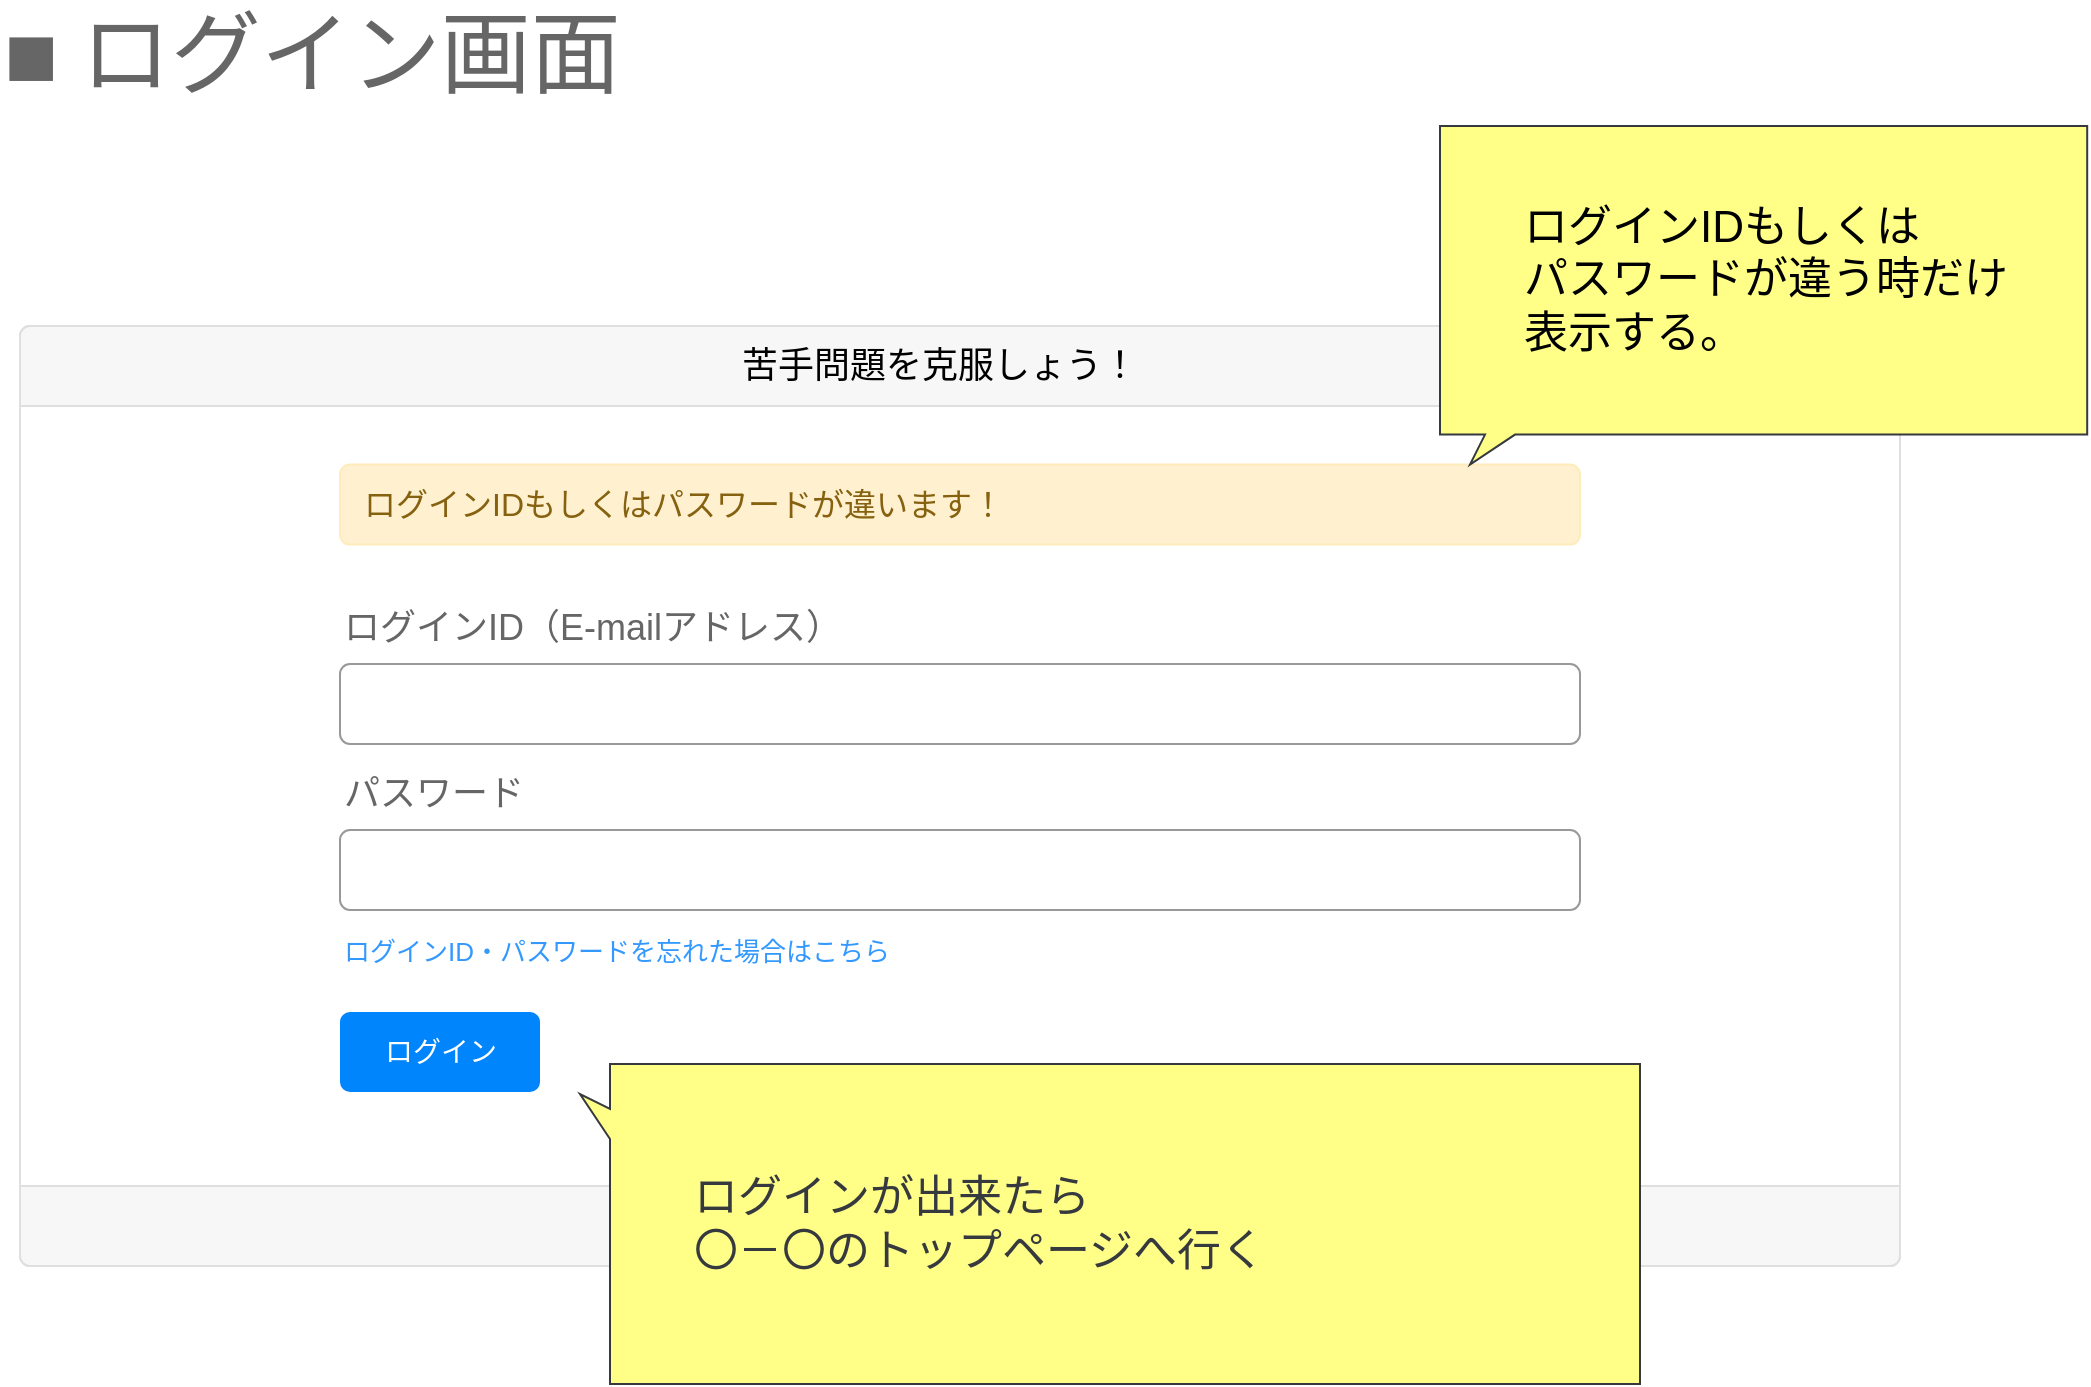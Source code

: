 <mxfile version="14.8.6" type="github" pages="5">
  <diagram id="j8p6b92bLePDRZEin-ZR" name="ページ1">
    <mxGraphModel dx="727" dy="393" grid="1" gridSize="10" guides="1" tooltips="1" connect="1" arrows="1" fold="1" page="1" pageScale="1" pageWidth="1169" pageHeight="827" math="0" shadow="0">
      <root>
        <mxCell id="0" />
        <mxCell id="1" parent="0" />
        <mxCell id="DRXtgYTk0A-DrvqbZUSx-12" value="" style="html=1;shadow=0;dashed=0;shape=mxgraph.bootstrap.rrect;rSize=5;strokeColor=#DFDFDF;html=1;whiteSpace=wrap;fillColor=#FFFFFF;fontColor=#000000;" parent="1" vertex="1">
          <mxGeometry x="90" y="201" width="940" height="470" as="geometry" />
        </mxCell>
        <mxCell id="DRXtgYTk0A-DrvqbZUSx-13" value="&lt;font style=&quot;font-size: 18px&quot;&gt;苦手問題を克服しょう！&lt;/font&gt;" style="html=1;shadow=0;dashed=0;shape=mxgraph.bootstrap.topButton;strokeColor=inherit;fillColor=#F7F7F7;rSize=5;perimeter=none;whiteSpace=wrap;resizeWidth=1;align=center;spacing=20;fontSize=15;" parent="DRXtgYTk0A-DrvqbZUSx-12" vertex="1">
          <mxGeometry width="920.0" height="40" relative="1" as="geometry" />
        </mxCell>
        <mxCell id="DRXtgYTk0A-DrvqbZUSx-16" value="" style="html=1;shadow=0;dashed=0;shape=mxgraph.bootstrap.bottomButton;strokeColor=inherit;fillColor=#F7F7F7;rSize=5;perimeter=none;whiteSpace=wrap;resizeWidth=1;align=center;spacing=20;fontSize=14;fontColor=#818181;" parent="DRXtgYTk0A-DrvqbZUSx-12" vertex="1">
          <mxGeometry y="1" width="940" height="40" relative="1" as="geometry">
            <mxPoint y="-40" as="offset" />
          </mxGeometry>
        </mxCell>
        <mxCell id="DRXtgYTk0A-DrvqbZUSx-27" value="ログインID（E-mailアドレス）" style="fillColor=none;strokeColor=none;align=left;fontSize=18;fontColor=#666666;" parent="DRXtgYTk0A-DrvqbZUSx-12" vertex="1">
          <mxGeometry width="260" height="40" relative="1" as="geometry">
            <mxPoint x="160" y="129" as="offset" />
          </mxGeometry>
        </mxCell>
        <mxCell id="DRXtgYTk0A-DrvqbZUSx-28" value="" style="html=1;shadow=0;dashed=0;shape=mxgraph.bootstrap.rrect;rSize=5;fillColor=none;strokeColor=#999999;align=left;spacing=15;fontSize=14;fontColor=#6C767D;" parent="DRXtgYTk0A-DrvqbZUSx-12" vertex="1">
          <mxGeometry width="620" height="40" relative="1" as="geometry">
            <mxPoint x="160" y="169" as="offset" />
          </mxGeometry>
        </mxCell>
        <mxCell id="DRXtgYTk0A-DrvqbZUSx-29" value="ログインID・パスワードを忘れた場合はこちら" style="fillColor=none;strokeColor=none;align=left;spacing=2;fontSize=13;fontColor=#3399FF;" parent="DRXtgYTk0A-DrvqbZUSx-12" vertex="1">
          <mxGeometry width="280" height="30" relative="1" as="geometry">
            <mxPoint x="160" y="297" as="offset" />
          </mxGeometry>
        </mxCell>
        <mxCell id="DRXtgYTk0A-DrvqbZUSx-30" value="パスワード" style="fillColor=none;strokeColor=none;align=left;fontSize=18;fontColor=#666666;" parent="DRXtgYTk0A-DrvqbZUSx-12" vertex="1">
          <mxGeometry width="260" height="40" relative="1" as="geometry">
            <mxPoint x="160" y="212" as="offset" />
          </mxGeometry>
        </mxCell>
        <mxCell id="DRXtgYTk0A-DrvqbZUSx-31" value="" style="html=1;shadow=0;dashed=0;shape=mxgraph.bootstrap.rrect;rSize=5;fillColor=none;strokeColor=#999999;align=left;spacing=15;fontSize=14;fontColor=#6C767D;" parent="DRXtgYTk0A-DrvqbZUSx-12" vertex="1">
          <mxGeometry width="620" height="40" relative="1" as="geometry">
            <mxPoint x="160" y="252" as="offset" />
          </mxGeometry>
        </mxCell>
        <mxCell id="DRXtgYTk0A-DrvqbZUSx-33" value="ログイン" style="html=1;shadow=0;dashed=0;shape=mxgraph.bootstrap.rrect;rSize=5;fillColor=#0085FC;strokeColor=none;align=center;fontSize=14;fontColor=#FFFFFF;" parent="DRXtgYTk0A-DrvqbZUSx-12" vertex="1">
          <mxGeometry width="100" height="40" relative="1" as="geometry">
            <mxPoint x="160" y="343" as="offset" />
          </mxGeometry>
        </mxCell>
        <mxCell id="DRXtgYTk0A-DrvqbZUSx-38" value="&lt;span style=&quot;font-size: 16px&quot;&gt;ログインIDもしくはパスワードが違います！&lt;/span&gt;" style="html=1;shadow=0;dashed=0;shape=mxgraph.bootstrap.rrect;rSize=5;strokeColor=#FFECBC;strokeWidth=1;fillColor=#FFF1CF;fontColor=#856110;whiteSpace=wrap;align=left;verticalAlign=middle;spacingLeft=10;fontSize=13;" parent="DRXtgYTk0A-DrvqbZUSx-12" vertex="1">
          <mxGeometry x="160" y="69.3" width="620" height="40" as="geometry" />
        </mxCell>
        <mxCell id="DRXtgYTk0A-DrvqbZUSx-18" value="&lt;font face=&quot;Lucida Console&quot; style=&quot;font-size: 45px&quot;&gt;■ ログイン画面&lt;/font&gt;" style="text;html=1;resizable=0;autosize=1;align=left;verticalAlign=middle;points=[];fillColor=none;strokeColor=none;rounded=0;fontColor=#666666;" parent="1" vertex="1">
          <mxGeometry x="80" y="50" width="340" height="30" as="geometry" />
        </mxCell>
        <mxCell id="DRXtgYTk0A-DrvqbZUSx-50" value="&lt;blockquote style=&quot;margin: 0 0 0 40px ; border: none ; padding: 0px&quot;&gt;&lt;font color=&quot;#36393d&quot;&gt;ログインが出来たら&lt;/font&gt;&lt;/blockquote&gt;&lt;blockquote style=&quot;margin: 0 0 0 40px ; border: none ; padding: 0px&quot;&gt;&lt;font color=&quot;#36393d&quot;&gt;〇－〇のトップページへ行く&lt;/font&gt;&lt;/blockquote&gt;" style="whiteSpace=wrap;html=1;shape=mxgraph.basic.rectCallout;dx=30;dy=15;boundedLbl=1;fontSize=22;direction=south;strokeColor=#36393d;align=left;fillColor=#ffff88;" parent="1" vertex="1">
          <mxGeometry x="370" y="570" width="530" height="160" as="geometry" />
        </mxCell>
        <mxCell id="DRXtgYTk0A-DrvqbZUSx-40" value="&lt;blockquote style=&quot;margin: 0 0 0 40px ; border: none ; padding: 0px&quot;&gt;ログインIDもしくは&lt;br&gt;パスワードが違う時だけ&lt;div&gt;&lt;span&gt;表示する。&lt;/span&gt;&lt;/div&gt;&lt;/blockquote&gt;" style="whiteSpace=wrap;html=1;shape=mxgraph.basic.rectCallout;dx=30;dy=15;boundedLbl=1;fontSize=22;strokeColor=#36393d;align=left;fillColor=#ffff88;" parent="1" vertex="1">
          <mxGeometry x="800" y="101" width="323.6" height="169.3" as="geometry" />
        </mxCell>
      </root>
    </mxGraphModel>
  </diagram>
  <diagram id="5g8d9vBgnRIc4ZsRijdH" name="ページ2">
    <mxGraphModel dx="1212" dy="655" grid="1" gridSize="10" guides="1" tooltips="1" connect="1" arrows="1" fold="1" page="1" pageScale="1" pageWidth="1169" pageHeight="827" math="0" shadow="0">
      <root>
        <mxCell id="LzhJ9Gyvr20koei1Hah8-0" />
        <mxCell id="LzhJ9Gyvr20koei1Hah8-1" parent="LzhJ9Gyvr20koei1Hah8-0" />
        <mxCell id="wFB6lsDcp62l5bIBL-6_-8" value="" style="html=1;verticalLabelPosition=bottom;labelBackgroundColor=#ffffff;verticalAlign=top;shadow=0;dashed=0;strokeWidth=1;shape=mxgraph.ios7.misc.ipad10inch;fontSize=30;" parent="LzhJ9Gyvr20koei1Hah8-1" vertex="1">
          <mxGeometry x="578" y="37" width="560" height="760" as="geometry" />
        </mxCell>
        <mxCell id="wFB6lsDcp62l5bIBL-6_-10" value="" style="group" parent="LzhJ9Gyvr20koei1Hah8-1" vertex="1" connectable="0">
          <mxGeometry x="620" y="110" width="470" height="640" as="geometry" />
        </mxCell>
        <mxCell id="DAOYBA_M9g7fLnit4X4x-3" value="" style="html=1;shadow=0;dashed=0;shape=mxgraph.bootstrap.rrect;rSize=5;strokeColor=#6c8ebf;html=1;whiteSpace=wrap;fillColor=#dae8fc;verticalAlign=bottom;align=left;spacing=20;spacingBottom=0;fontSize=14;" parent="wFB6lsDcp62l5bIBL-6_-10" vertex="1">
          <mxGeometry y="29.7" width="470" height="340.3" as="geometry" />
        </mxCell>
        <mxCell id="DAOYBA_M9g7fLnit4X4x-4" value="学習ルームへようこそ！目標にまた一歩近づいたね！" style="html=1;shadow=0;dashed=0;shape=mxgraph.bootstrap.topButton;rSize=5;perimeter=none;whiteSpace=wrap;fillColor=#0081F4;strokeColor=#0071D5;fontColor=#ffffff;resizeWidth=1;fontSize=18;align=left;spacing=20;" parent="DAOYBA_M9g7fLnit4X4x-3" vertex="1">
          <mxGeometry width="470" height="50" relative="1" as="geometry" />
        </mxCell>
        <mxCell id="DAOYBA_M9g7fLnit4X4x-6" value="&lt;p style=&quot;line-height: 120%&quot;&gt;&lt;/p&gt;&lt;h1&gt;〇〇高校絶対合格！&lt;/h1&gt;&lt;p&gt;2022年3月9日まで　あと　　　　　日！&lt;/p&gt;&lt;p&gt;&lt;font style=&quot;font-size: 22px&quot;&gt;将来学校の先生におれはなる！&lt;/font&gt;&lt;/p&gt;&lt;p&gt;&lt;font style=&quot;font-size: 22px&quot;&gt;その為に教育大学に行きたい。&lt;/font&gt;&lt;/p&gt;&lt;p&gt;&lt;font style=&quot;font-size: 22px&quot;&gt;絶対合格！！！！&lt;/font&gt;&lt;/p&gt;&lt;p&gt;&lt;/p&gt;" style="text;html=1;strokeColor=none;fillColor=none;spacing=5;spacingTop=-20;whiteSpace=wrap;overflow=hidden;rounded=0;fontSize=22;fontColor=#36393D;" parent="DAOYBA_M9g7fLnit4X4x-3" vertex="1">
          <mxGeometry x="12.21" y="50" width="439.71" height="280" as="geometry" />
        </mxCell>
        <mxCell id="DAOYBA_M9g7fLnit4X4x-7" value="239" style="text;html=1;strokeColor=none;fillColor=none;align=center;verticalAlign=middle;whiteSpace=wrap;rounded=0;fontSize=50;fontColor=#36393D;" parent="DAOYBA_M9g7fLnit4X4x-3" vertex="1">
          <mxGeometry x="308.002" y="150.302" width="36.154" height="11.734" as="geometry" />
        </mxCell>
        <mxCell id="DAOYBA_M9g7fLnit4X4x-26" value="早速問題にチャレンジ！" style="html=1;shadow=0;dashed=0;shape=mxgraph.bootstrap.rrect;rSize=5;strokeColor=none;strokeWidth=1;fillColor=#0085FC;fontColor=#FFFFFF;whiteSpace=wrap;align=center;verticalAlign=middle;spacingLeft=0;fontStyle=0;fontSize=30;spacing=5;" parent="wFB6lsDcp62l5bIBL-6_-10" vertex="1">
          <mxGeometry y="382.28" width="470" height="55" as="geometry" />
        </mxCell>
        <mxCell id="DAOYBA_M9g7fLnit4X4x-28" value="新しい問題を登録する" style="html=1;shadow=0;dashed=0;shape=mxgraph.bootstrap.rrect;rSize=5;strokeColor=none;strokeWidth=1;fillColor=#0085FC;fontColor=#FFFFFF;whiteSpace=wrap;align=center;verticalAlign=middle;spacingLeft=0;fontStyle=0;fontSize=30;spacing=5;" parent="wFB6lsDcp62l5bIBL-6_-10" vertex="1">
          <mxGeometry y="451" width="470" height="55" as="geometry" />
        </mxCell>
        <mxCell id="DAOYBA_M9g7fLnit4X4x-29" value="目標を登録する" style="html=1;shadow=0;dashed=0;shape=mxgraph.bootstrap.rrect;rSize=5;strokeColor=none;strokeWidth=1;fillColor=#0085FC;fontColor=#FFFFFF;whiteSpace=wrap;align=center;verticalAlign=middle;spacingLeft=0;fontStyle=0;fontSize=30;spacing=5;" parent="wFB6lsDcp62l5bIBL-6_-10" vertex="1">
          <mxGeometry y="520" width="470" height="55" as="geometry" />
        </mxCell>
        <mxCell id="wFB6lsDcp62l5bIBL-6_-0" value="こんばんは！〇〇さん" style="text;html=1;strokeColor=none;fillColor=none;align=left;verticalAlign=middle;whiteSpace=wrap;rounded=0;fontSize=25;fontColor=#0085FC;fontStyle=1" parent="wFB6lsDcp62l5bIBL-6_-10" vertex="1">
          <mxGeometry width="297.347" height="19.162" as="geometry" />
        </mxCell>
        <mxCell id="wFB6lsDcp62l5bIBL-6_-1" value="ユーザー情報を修正" style="text;html=1;strokeColor=none;fillColor=none;align=left;verticalAlign=middle;whiteSpace=wrap;rounded=0;fontSize=25;fontColor=#0085FC;fontStyle=4" parent="wFB6lsDcp62l5bIBL-6_-10" vertex="1">
          <mxGeometry y="588.838" width="297.347" height="19.162" as="geometry" />
        </mxCell>
        <mxCell id="wFB6lsDcp62l5bIBL-6_-3" value="ログアウト" style="text;html=1;strokeColor=none;fillColor=none;align=right;verticalAlign=middle;whiteSpace=wrap;rounded=0;fontSize=25;fontColor=#0085FC;fontStyle=4" parent="wFB6lsDcp62l5bIBL-6_-10" vertex="1">
          <mxGeometry x="172.653" y="588.838" width="297.347" height="19.162" as="geometry" />
        </mxCell>
        <mxCell id="DAOYBA_M9g7fLnit4X4x-21" value="試験日までの期間を具体的に" style="text;html=1;strokeColor=none;fillColor=none;align=left;verticalAlign=middle;whiteSpace=wrap;rounded=0;fontSize=25;fontColor=#36393D;" parent="LzhJ9Gyvr20koei1Hah8-1" vertex="1">
          <mxGeometry x="120" y="290" width="360" height="20" as="geometry" />
        </mxCell>
        <mxCell id="NFRZWmRRR19jdyB0aX4f-0" value="&lt;font face=&quot;Lucida Console&quot; style=&quot;font-size: 45px&quot;&gt;■ トップページ&lt;/font&gt;" style="text;html=1;resizable=0;autosize=1;align=left;verticalAlign=middle;points=[];fillColor=none;strokeColor=none;rounded=0;fontColor=#666666;" parent="LzhJ9Gyvr20koei1Hah8-1" vertex="1">
          <mxGeometry x="80" y="50" width="340" height="30" as="geometry" />
        </mxCell>
        <mxCell id="DAOYBA_M9g7fLnit4X4x-14" value="ウエルカムメッセージ" style="text;html=1;strokeColor=none;fillColor=none;align=left;verticalAlign=middle;whiteSpace=wrap;rounded=0;fontSize=25;fontColor=#36393D;" parent="LzhJ9Gyvr20koei1Hah8-1" vertex="1">
          <mxGeometry x="121" y="152" width="310" height="20" as="geometry" />
        </mxCell>
        <mxCell id="DAOYBA_M9g7fLnit4X4x-18" value="現在の頑張り目標を表示" style="text;html=1;strokeColor=none;fillColor=none;align=left;verticalAlign=middle;whiteSpace=wrap;rounded=0;fontSize=25;fontColor=#36393D;" parent="LzhJ9Gyvr20koei1Hah8-1" vertex="1">
          <mxGeometry x="122" y="220" width="310" height="20" as="geometry" />
        </mxCell>
        <mxCell id="DAOYBA_M9g7fLnit4X4x-23" value="何故頑張るのか明確にして&lt;br&gt;目的を認識するメッセージを表示" style="text;html=1;strokeColor=none;fillColor=none;align=left;verticalAlign=top;whiteSpace=wrap;rounded=0;fontSize=25;fontColor=#36393D;" parent="LzhJ9Gyvr20koei1Hah8-1" vertex="1">
          <mxGeometry x="120" y="381" width="400" height="20" as="geometry" />
        </mxCell>
        <mxCell id="DAOYBA_M9g7fLnit4X4x-10" value="" style="endArrow=classic;html=1;fontSize=50;fontColor=#36393D;" parent="LzhJ9Gyvr20koei1Hah8-1" edge="1">
          <mxGeometry x="450" y="163" width="50" height="50" as="geometry">
            <mxPoint x="450" y="163" as="sourcePoint" />
            <mxPoint x="628.0" y="163" as="targetPoint" />
          </mxGeometry>
        </mxCell>
        <mxCell id="DAOYBA_M9g7fLnit4X4x-19" value="" style="endArrow=classic;html=1;fontSize=50;fontColor=#36393D;" parent="LzhJ9Gyvr20koei1Hah8-1" edge="1">
          <mxGeometry x="450" y="161" width="50" height="50" as="geometry">
            <mxPoint x="450.0" y="231" as="sourcePoint" />
            <mxPoint x="628" y="231" as="targetPoint" />
          </mxGeometry>
        </mxCell>
        <mxCell id="DAOYBA_M9g7fLnit4X4x-20" value="" style="endArrow=classic;html=1;fontSize=50;fontColor=#36393D;" parent="LzhJ9Gyvr20koei1Hah8-1" edge="1">
          <mxGeometry x="450" y="157" width="50" height="50" as="geometry">
            <mxPoint x="450.0" y="299.17" as="sourcePoint" />
            <mxPoint x="628" y="299.17" as="targetPoint" />
          </mxGeometry>
        </mxCell>
        <mxCell id="DAOYBA_M9g7fLnit4X4x-22" value="" style="endArrow=classic;html=1;fontSize=50;fontColor=#36393D;" parent="LzhJ9Gyvr20koei1Hah8-1" edge="1">
          <mxGeometry x="450" y="157" width="50" height="50" as="geometry">
            <mxPoint x="450.0" y="401.0" as="sourcePoint" />
            <mxPoint x="628" y="401.0" as="targetPoint" />
            <Array as="points">
              <mxPoint x="621.154" y="401" />
            </Array>
          </mxGeometry>
        </mxCell>
        <mxCell id="wFB6lsDcp62l5bIBL-6_-17" value="" style="endArrow=classic;html=1;fontSize=50;fontColor=#36393D;" parent="LzhJ9Gyvr20koei1Hah8-1" edge="1">
          <mxGeometry x="450" y="276" width="50" height="50" as="geometry">
            <mxPoint x="450.0" y="520" as="sourcePoint" />
            <mxPoint x="628" y="520" as="targetPoint" />
            <Array as="points">
              <mxPoint x="621.154" y="520" />
            </Array>
          </mxGeometry>
        </mxCell>
        <mxCell id="wFB6lsDcp62l5bIBL-6_-18" value="" style="endArrow=classic;html=1;fontSize=50;fontColor=#36393D;" parent="LzhJ9Gyvr20koei1Hah8-1" edge="1">
          <mxGeometry x="450" y="344" width="50" height="50" as="geometry">
            <mxPoint x="450.0" y="588" as="sourcePoint" />
            <mxPoint x="628" y="588" as="targetPoint" />
            <Array as="points">
              <mxPoint x="621.154" y="588" />
            </Array>
          </mxGeometry>
        </mxCell>
        <mxCell id="wFB6lsDcp62l5bIBL-6_-19" value="" style="endArrow=classic;html=1;fontSize=50;fontColor=#36393D;" parent="LzhJ9Gyvr20koei1Hah8-1" edge="1">
          <mxGeometry x="450" y="416" width="50" height="50" as="geometry">
            <mxPoint x="450.0" y="660" as="sourcePoint" />
            <mxPoint x="628" y="660" as="targetPoint" />
            <Array as="points">
              <mxPoint x="621.154" y="660" />
            </Array>
          </mxGeometry>
        </mxCell>
        <mxCell id="wFB6lsDcp62l5bIBL-6_-20" value="" style="endArrow=classic;html=1;fontSize=50;fontColor=#36393D;" parent="LzhJ9Gyvr20koei1Hah8-1" edge="1">
          <mxGeometry x="444" y="466" width="50" height="50" as="geometry">
            <mxPoint x="463" y="710" as="sourcePoint" />
            <mxPoint x="622" y="710" as="targetPoint" />
            <Array as="points">
              <mxPoint x="615.154" y="710" />
            </Array>
          </mxGeometry>
        </mxCell>
        <mxCell id="wFB6lsDcp62l5bIBL-6_-22" value="〇〇問題チャレンジへ移動" style="text;html=1;strokeColor=none;fillColor=none;align=left;verticalAlign=middle;whiteSpace=wrap;rounded=0;fontSize=25;fontColor=#36393D;" parent="LzhJ9Gyvr20koei1Hah8-1" vertex="1">
          <mxGeometry x="120" y="510" width="360" height="20" as="geometry" />
        </mxCell>
        <mxCell id="wFB6lsDcp62l5bIBL-6_-23" value="〇〇問題登録画面へ移動" style="text;html=1;strokeColor=none;fillColor=none;align=left;verticalAlign=middle;whiteSpace=wrap;rounded=0;fontSize=25;fontColor=#36393D;" parent="LzhJ9Gyvr20koei1Hah8-1" vertex="1">
          <mxGeometry x="122" y="577" width="360" height="20" as="geometry" />
        </mxCell>
        <mxCell id="wFB6lsDcp62l5bIBL-6_-24" value="〇〇目標登録画面へ移動" style="text;html=1;strokeColor=none;fillColor=none;align=left;verticalAlign=middle;whiteSpace=wrap;rounded=0;fontSize=25;fontColor=#36393D;" parent="LzhJ9Gyvr20koei1Hah8-1" vertex="1">
          <mxGeometry x="122" y="650" width="360" height="20" as="geometry" />
        </mxCell>
        <mxCell id="wFB6lsDcp62l5bIBL-6_-25" value="〇〇ユーザー情報画面へ移動&lt;br&gt;ログアウト画面へ移動&lt;br&gt;" style="text;html=1;strokeColor=none;fillColor=none;align=left;verticalAlign=middle;whiteSpace=wrap;rounded=0;fontSize=25;fontColor=#36393D;" parent="LzhJ9Gyvr20koei1Hah8-1" vertex="1">
          <mxGeometry x="122" y="713" width="360" height="20" as="geometry" />
        </mxCell>
      </root>
    </mxGraphModel>
  </diagram>
  <diagram id="P7TWydCkzLacuSH6RRbZ" name="ページ3">
    <mxGraphModel dx="1212" dy="655" grid="1" gridSize="10" guides="1" tooltips="1" connect="1" arrows="1" fold="1" page="1" pageScale="1" pageWidth="1169" pageHeight="827" math="0" shadow="0">
      <root>
        <mxCell id="tNhTWccTUNIHi33zQ-mo-0" />
        <mxCell id="tNhTWccTUNIHi33zQ-mo-1" parent="tNhTWccTUNIHi33zQ-mo-0" />
        <mxCell id="jvPfALLGkyWz-i3PIhkK-0" value="" style="html=1;verticalLabelPosition=bottom;labelBackgroundColor=#ffffff;verticalAlign=top;shadow=0;dashed=0;strokeWidth=1;shape=mxgraph.ios7.misc.ipad10inch;fontSize=30;" parent="tNhTWccTUNIHi33zQ-mo-1" vertex="1">
          <mxGeometry x="578" y="37" width="560" height="760" as="geometry" />
        </mxCell>
        <mxCell id="A5sw9eE_C8xFmxAHetbl-12" value="" style="html=1;shadow=0;dashed=0;fillColor=#F8F9FA;strokeColor=none;fontSize=16;fontColor=#181819;align=left;spacing=15;labelBackgroundColor=#ffffff;" parent="tNhTWccTUNIHi33zQ-mo-1" vertex="1">
          <mxGeometry x="606" y="96" width="504" height="60" as="geometry" />
        </mxCell>
        <mxCell id="A5sw9eE_C8xFmxAHetbl-13" value="検索" style="html=1;shadow=0;dashed=0;shape=mxgraph.bootstrap.rrect;rSize=5;fontSize=14;fillColor=none;strokeColor=#0085FC;fontColor=#0085FC;" parent="A5sw9eE_C8xFmxAHetbl-12" vertex="1">
          <mxGeometry x="1" width="70" height="40" relative="1" as="geometry">
            <mxPoint x="-80" y="10" as="offset" />
          </mxGeometry>
        </mxCell>
        <mxCell id="A5sw9eE_C8xFmxAHetbl-14" value="Search" style="html=1;shadow=0;dashed=0;shape=mxgraph.bootstrap.rrect;rSize=5;fontSize=14;fontColor=#6C767D;strokeColor=#CED4DA;fillColor=#ffffff;align=left;spacing=10;" parent="A5sw9eE_C8xFmxAHetbl-12" vertex="1">
          <mxGeometry x="1" width="180" height="40" relative="1" as="geometry">
            <mxPoint x="-270" y="10" as="offset" />
          </mxGeometry>
        </mxCell>
        <mxCell id="tNhTWccTUNIHi33zQ-mo-4" value="トップページへ" style="text;html=1;strokeColor=none;fillColor=none;align=left;verticalAlign=middle;whiteSpace=wrap;rounded=0;fontSize=25;fontColor=#0085FC;fontStyle=4" parent="tNhTWccTUNIHi33zQ-mo-1" vertex="1">
          <mxGeometry x="620" y="698.838" width="297.347" height="19.162" as="geometry" />
        </mxCell>
        <mxCell id="tNhTWccTUNIHi33zQ-mo-6" value="&lt;font face=&quot;Lucida Console&quot; style=&quot;font-size: 45px&quot;&gt;■ 問題チャレンジ画面&lt;/font&gt;" style="text;html=1;resizable=0;autosize=1;align=left;verticalAlign=middle;points=[];fillColor=none;strokeColor=none;rounded=0;fontColor=#666666;" parent="tNhTWccTUNIHi33zQ-mo-1" vertex="1">
          <mxGeometry x="80" y="50" width="470" height="30" as="geometry" />
        </mxCell>
        <mxCell id="tNhTWccTUNIHi33zQ-mo-7" value="検索フォームを設置" style="text;html=1;strokeColor=none;fillColor=none;align=left;verticalAlign=middle;whiteSpace=wrap;rounded=0;fontSize=25;fontColor=#36393D;" parent="tNhTWccTUNIHi33zQ-mo-1" vertex="1">
          <mxGeometry x="121" y="121" width="310" height="20" as="geometry" />
        </mxCell>
        <mxCell id="tNhTWccTUNIHi33zQ-mo-8" value="よく使う教科ボタンを設置" style="text;html=1;strokeColor=none;fillColor=none;align=left;verticalAlign=middle;whiteSpace=wrap;rounded=0;fontSize=25;fontColor=#36393D;" parent="tNhTWccTUNIHi33zQ-mo-1" vertex="1">
          <mxGeometry x="118" y="218" width="310" height="20" as="geometry" />
        </mxCell>
        <mxCell id="tNhTWccTUNIHi33zQ-mo-9" value="設定したタグでより問題を&lt;br&gt;探しやすくする" style="text;html=1;strokeColor=none;fillColor=none;align=left;verticalAlign=top;whiteSpace=wrap;rounded=0;fontSize=25;fontColor=#36393D;" parent="tNhTWccTUNIHi33zQ-mo-1" vertex="1">
          <mxGeometry x="120" y="381" width="400" height="20" as="geometry" />
        </mxCell>
        <mxCell id="tNhTWccTUNIHi33zQ-mo-10" value="" style="endArrow=classic;html=1;fontSize=50;fontColor=#36393D;" parent="tNhTWccTUNIHi33zQ-mo-1" edge="1">
          <mxGeometry x="450" y="132" width="50" height="50" as="geometry">
            <mxPoint x="450" y="132" as="sourcePoint" />
            <mxPoint x="628.0" y="132" as="targetPoint" />
          </mxGeometry>
        </mxCell>
        <mxCell id="tNhTWccTUNIHi33zQ-mo-11" value="" style="endArrow=classic;html=1;fontSize=50;fontColor=#36393D;" parent="tNhTWccTUNIHi33zQ-mo-1" edge="1">
          <mxGeometry x="450" y="158" width="50" height="50" as="geometry">
            <mxPoint x="450.0" y="228" as="sourcePoint" />
            <mxPoint x="628" y="228" as="targetPoint" />
          </mxGeometry>
        </mxCell>
        <mxCell id="tNhTWccTUNIHi33zQ-mo-13" value="" style="endArrow=classic;html=1;fontSize=50;fontColor=#36393D;" parent="tNhTWccTUNIHi33zQ-mo-1" edge="1">
          <mxGeometry x="450" y="157" width="50" height="50" as="geometry">
            <mxPoint x="450.0" y="401" as="sourcePoint" />
            <mxPoint x="628" y="401" as="targetPoint" />
            <Array as="points">
              <mxPoint x="621.154" y="401" />
            </Array>
          </mxGeometry>
        </mxCell>
        <mxCell id="tNhTWccTUNIHi33zQ-mo-17" value="" style="endArrow=classic;html=1;fontSize=50;fontColor=#36393D;" parent="tNhTWccTUNIHi33zQ-mo-1" edge="1">
          <mxGeometry x="444" y="466" width="50" height="50" as="geometry">
            <mxPoint x="463" y="710" as="sourcePoint" />
            <mxPoint x="622" y="710" as="targetPoint" />
            <Array as="points">
              <mxPoint x="615.154" y="710" />
            </Array>
          </mxGeometry>
        </mxCell>
        <mxCell id="tNhTWccTUNIHi33zQ-mo-19" value="〇〇問題登録画面へ移動" style="text;html=1;strokeColor=none;fillColor=none;align=left;verticalAlign=middle;whiteSpace=wrap;rounded=0;fontSize=25;fontColor=#36393D;" parent="tNhTWccTUNIHi33zQ-mo-1" vertex="1">
          <mxGeometry x="122" y="577" width="360" height="20" as="geometry" />
        </mxCell>
        <mxCell id="tNhTWccTUNIHi33zQ-mo-20" value="〇〇教科・タグ変更画面へ移動" style="text;html=1;strokeColor=none;fillColor=none;align=left;verticalAlign=middle;whiteSpace=wrap;rounded=0;fontSize=25;fontColor=#36393D;" parent="tNhTWccTUNIHi33zQ-mo-1" vertex="1">
          <mxGeometry x="122" y="650" width="388" height="20" as="geometry" />
        </mxCell>
        <mxCell id="AmgucVSwudBUp7dKWFNj-16" value="" style="edgeStyle=orthogonalEdgeStyle;rounded=0;orthogonalLoop=1;jettySize=auto;html=1;fontSize=25;fontColor=#0085FC;" parent="tNhTWccTUNIHi33zQ-mo-1" source="tNhTWccTUNIHi33zQ-mo-21" target="tNhTWccTUNIHi33zQ-mo-20" edge="1">
          <mxGeometry relative="1" as="geometry" />
        </mxCell>
        <mxCell id="tNhTWccTUNIHi33zQ-mo-21" value="〇〇ユーザー情報画面へ移動&lt;br&gt;ログアウト画面へ移動&lt;br&gt;" style="text;html=1;strokeColor=none;fillColor=none;align=left;verticalAlign=middle;whiteSpace=wrap;rounded=0;fontSize=25;fontColor=#36393D;" parent="tNhTWccTUNIHi33zQ-mo-1" vertex="1">
          <mxGeometry x="122" y="713" width="360" height="20" as="geometry" />
        </mxCell>
        <mxCell id="AmgucVSwudBUp7dKWFNj-1" value="国語" style="html=1;shadow=0;dashed=0;shape=mxgraph.bootstrap.rrect;rSize=5;strokeColor=#0e8088;strokeWidth=1;fillColor=#b0e3e6;whiteSpace=wrap;align=center;verticalAlign=middle;spacingLeft=0;fontStyle=0;fontSize=19;spacing=5;labelBackgroundColor=#B0E3E6;" parent="tNhTWccTUNIHi33zQ-mo-1" vertex="1">
          <mxGeometry x="625" y="172" width="140" height="48" as="geometry" />
        </mxCell>
        <mxCell id="AmgucVSwudBUp7dKWFNj-3" value="数学" style="html=1;shadow=0;dashed=0;shape=mxgraph.bootstrap.rrect;rSize=5;strokeColor=#0e8088;strokeWidth=1;fillColor=#b0e3e6;whiteSpace=wrap;align=center;verticalAlign=middle;spacingLeft=0;fontStyle=0;fontSize=19;spacing=5;labelBackgroundColor=#B0E3E6;" parent="tNhTWccTUNIHi33zQ-mo-1" vertex="1">
          <mxGeometry x="785" y="172" width="140" height="48" as="geometry" />
        </mxCell>
        <mxCell id="AmgucVSwudBUp7dKWFNj-4" value="英語" style="html=1;shadow=0;dashed=0;shape=mxgraph.bootstrap.rrect;rSize=5;strokeColor=#0e8088;strokeWidth=1;fillColor=#b0e3e6;whiteSpace=wrap;align=center;verticalAlign=middle;spacingLeft=0;fontStyle=0;fontSize=19;spacing=5;labelBackgroundColor=#B0E3E6;" parent="tNhTWccTUNIHi33zQ-mo-1" vertex="1">
          <mxGeometry x="945" y="172" width="140" height="48" as="geometry" />
        </mxCell>
        <mxCell id="AmgucVSwudBUp7dKWFNj-5" value="社会" style="html=1;shadow=0;dashed=0;shape=mxgraph.bootstrap.rrect;rSize=5;strokeColor=#0e8088;strokeWidth=1;fillColor=#b0e3e6;whiteSpace=wrap;align=center;verticalAlign=middle;spacingLeft=0;fontStyle=0;fontSize=19;spacing=5;labelBackgroundColor=#B0E3E6;" parent="tNhTWccTUNIHi33zQ-mo-1" vertex="1">
          <mxGeometry x="625" y="230" width="140" height="48" as="geometry" />
        </mxCell>
        <mxCell id="AmgucVSwudBUp7dKWFNj-6" value="理科" style="html=1;shadow=0;dashed=0;shape=mxgraph.bootstrap.rrect;rSize=5;strokeColor=#0e8088;strokeWidth=1;fillColor=#b0e3e6;whiteSpace=wrap;align=center;verticalAlign=middle;spacingLeft=0;fontStyle=0;fontSize=19;spacing=5;labelBackgroundColor=#B0E3E6;" parent="tNhTWccTUNIHi33zQ-mo-1" vertex="1">
          <mxGeometry x="785" y="230" width="140" height="48" as="geometry" />
        </mxCell>
        <mxCell id="AmgucVSwudBUp7dKWFNj-7" value="すべて" style="html=1;shadow=0;dashed=0;shape=mxgraph.bootstrap.rrect;rSize=5;strokeColor=#0e8088;strokeWidth=1;fillColor=#b0e3e6;whiteSpace=wrap;align=center;verticalAlign=middle;spacingLeft=0;fontStyle=0;fontSize=19;spacing=5;labelBackgroundColor=#B0E3E6;" parent="tNhTWccTUNIHi33zQ-mo-1" vertex="1">
          <mxGeometry x="945" y="230" width="140" height="48" as="geometry" />
        </mxCell>
        <mxCell id="AmgucVSwudBUp7dKWFNj-10" value="あと少しでクリア！" style="html=1;shadow=0;dashed=0;shape=mxgraph.bootstrap.rrect;rSize=5;strokeColor=#b46504;strokeWidth=1;fillColor=#fad7ac;whiteSpace=wrap;align=center;verticalAlign=middle;spacingLeft=0;fontStyle=0;fontSize=19;spacing=5;labelBackgroundColor=#FAD7AC;" parent="tNhTWccTUNIHi33zQ-mo-1" vertex="1">
          <mxGeometry x="625" y="290" width="220" height="48" as="geometry" />
        </mxCell>
        <mxCell id="AmgucVSwudBUp7dKWFNj-11" value="チャレンジしよう！" style="html=1;shadow=0;dashed=0;shape=mxgraph.bootstrap.rrect;rSize=5;strokeColor=none;strokeWidth=1;fillColor=#DB2843;fontColor=#FFFFFF;whiteSpace=wrap;align=center;verticalAlign=middle;spacingLeft=0;fontStyle=0;fontSize=19;spacing=5;labelBackgroundColor=#DB2843;" parent="tNhTWccTUNIHi33zQ-mo-1" vertex="1">
          <mxGeometry x="865" y="290" width="220" height="48" as="geometry" />
        </mxCell>
        <mxCell id="A5sw9eE_C8xFmxAHetbl-6" value="新しい問題を登録する" style="html=1;shadow=0;dashed=0;shape=mxgraph.bootstrap.rrect;rSize=5;strokeColor=none;strokeWidth=1;fillColor=#0085FC;fontColor=#FFFFFF;whiteSpace=wrap;align=center;verticalAlign=middle;spacingLeft=0;fontStyle=0;fontSize=30;spacing=5;" parent="tNhTWccTUNIHi33zQ-mo-1" vertex="1">
          <mxGeometry x="620" y="564" width="470" height="55" as="geometry" />
        </mxCell>
        <mxCell id="A5sw9eE_C8xFmxAHetbl-10" value="ログアウト" style="text;html=1;strokeColor=none;fillColor=none;align=right;verticalAlign=middle;whiteSpace=wrap;rounded=0;fontSize=25;fontColor=#0085FC;fontStyle=4" parent="tNhTWccTUNIHi33zQ-mo-1" vertex="1">
          <mxGeometry x="860" y="698.84" width="230" height="19.16" as="geometry" />
        </mxCell>
        <mxCell id="tNhTWccTUNIHi33zQ-mo-3" value="問題チャレンジ" style="text;html=1;strokeColor=none;fillColor=none;align=left;verticalAlign=middle;whiteSpace=wrap;rounded=0;fontSize=25;fontColor=#0085FC;fontStyle=1" parent="tNhTWccTUNIHi33zQ-mo-1" vertex="1">
          <mxGeometry x="630" y="120" width="190" height="19.16" as="geometry" />
        </mxCell>
        <mxCell id="AmgucVSwudBUp7dKWFNj-9" value="&lt;font style=&quot;font-size: 27px&quot;&gt;教科・タグをカスタマイズする&lt;/font&gt;" style="html=1;shadow=0;dashed=0;shape=mxgraph.bootstrap.rrect;rSize=5;strokeColor=none;strokeWidth=1;fillColor=#0085FC;fontColor=#FFFFFF;whiteSpace=wrap;align=center;verticalAlign=middle;spacingLeft=0;fontStyle=0;fontSize=30;spacing=5;" parent="tNhTWccTUNIHi33zQ-mo-1" vertex="1">
          <mxGeometry x="620" y="634" width="470" height="55" as="geometry" />
        </mxCell>
        <mxCell id="AmgucVSwudBUp7dKWFNj-14" value="#なんでだろう　#鬼　　　　#絶対　　&lt;br&gt;#図形　　　　　#計算　　　#文法&lt;br&gt;#リベンジ　　　#歴史　　　#地理&lt;br&gt;#幕末　　　　　#英文法　　#漢字&lt;br&gt;#因数分解　　　#証明　　　#暗記　" style="text;html=1;strokeColor=none;fillColor=none;align=left;verticalAlign=bottom;whiteSpace=wrap;rounded=0;shadow=0;dashed=0;labelBackgroundColor=none;fontSize=25;fontColor=#0085FC;labelPosition=center;verticalLabelPosition=top;" parent="tNhTWccTUNIHi33zQ-mo-1" vertex="1">
          <mxGeometry x="630" y="517" width="440" height="20" as="geometry" />
        </mxCell>
        <mxCell id="AmgucVSwudBUp7dKWFNj-19" value="教科別でもタグ検索出来るよ！検索も活用してね！" style="html=1;shadow=0;dashed=0;shape=mxgraph.bootstrap.rrect;rSize=5;strokeColor=none;strokeWidth=1;fillColor=#6C767D;fontColor=#FFFFFF;whiteSpace=wrap;align=center;verticalAlign=middle;spacingLeft=0;fontStyle=0;fontSize=16;spacing=5;labelBackgroundColor=none;" parent="tNhTWccTUNIHi33zQ-mo-1" vertex="1">
          <mxGeometry x="620" y="520" width="470" height="30" as="geometry" />
        </mxCell>
        <mxCell id="AmgucVSwudBUp7dKWFNj-20" value="〇〇あと少しでクリアへ移動&lt;br&gt;〇〇チャレンジしようへ移動" style="text;html=1;strokeColor=none;fillColor=none;align=left;verticalAlign=middle;whiteSpace=wrap;rounded=0;fontSize=25;fontColor=#36393D;" parent="tNhTWccTUNIHi33zQ-mo-1" vertex="1">
          <mxGeometry x="119" y="304" width="361" height="20" as="geometry" />
        </mxCell>
        <mxCell id="AmgucVSwudBUp7dKWFNj-21" value="" style="endArrow=classic;html=1;fontSize=50;fontColor=#36393D;" parent="tNhTWccTUNIHi33zQ-mo-1" edge="1">
          <mxGeometry x="450" y="245" width="50" height="50" as="geometry">
            <mxPoint x="490" y="315" as="sourcePoint" />
            <mxPoint x="628" y="315" as="targetPoint" />
          </mxGeometry>
        </mxCell>
        <mxCell id="tNhTWccTUNIHi33zQ-mo-15" value="" style="endArrow=classic;html=1;fontSize=50;fontColor=#36393D;" parent="tNhTWccTUNIHi33zQ-mo-1" edge="1">
          <mxGeometry x="450" y="344" width="50" height="50" as="geometry">
            <mxPoint x="450.0" y="588" as="sourcePoint" />
            <mxPoint x="628" y="588" as="targetPoint" />
            <Array as="points">
              <mxPoint x="621.154" y="588" />
            </Array>
          </mxGeometry>
        </mxCell>
        <mxCell id="tNhTWccTUNIHi33zQ-mo-16" value="" style="endArrow=classic;html=1;fontSize=50;fontColor=#36393D;" parent="tNhTWccTUNIHi33zQ-mo-1" edge="1">
          <mxGeometry x="450" y="416" width="50" height="50" as="geometry">
            <mxPoint x="520" y="660" as="sourcePoint" />
            <mxPoint x="628" y="660" as="targetPoint" />
            <Array as="points">
              <mxPoint x="621.154" y="660" />
            </Array>
          </mxGeometry>
        </mxCell>
        <mxCell id="-CrsvxyfLWyt2UfyqTmd-0" value="" style="html=1;shadow=0;dashed=0;shape=mxgraph.bootstrap.rangeInput;dx=0.46;strokeColor=#0085FC;fillColor=#DEE2E6;fontColor=#777777;whiteSpace=wrap;align=left;verticalAlign=bottom;fontStyle=0;fontSize=14;labelPosition=center;verticalLabelPosition=top;rotation=90;" vertex="1" parent="tNhTWccTUNIHi33zQ-mo-1">
          <mxGeometry x="1000" y="428" width="160" height="14" as="geometry" />
        </mxCell>
      </root>
    </mxGraphModel>
  </diagram>
  <diagram id="vYcsxq92xAA_CK0XLzcP" name="ページ4">
    <mxGraphModel dx="1454" dy="786" grid="1" gridSize="10" guides="1" tooltips="1" connect="1" arrows="1" fold="1" page="1" pageScale="1" pageWidth="1169" pageHeight="827" math="0" shadow="0">
      <root>
        <mxCell id="49bDb4sRwv-_-wJw5f8u-0" />
        <mxCell id="49bDb4sRwv-_-wJw5f8u-1" parent="49bDb4sRwv-_-wJw5f8u-0" />
        <mxCell id="SH3EsISjZ1e4HQ8MUjjn-0" value="" style="html=1;verticalLabelPosition=bottom;labelBackgroundColor=#ffffff;verticalAlign=top;shadow=0;dashed=0;strokeWidth=1;shape=mxgraph.ios7.misc.ipad10inch;fontSize=30;" vertex="1" parent="49bDb4sRwv-_-wJw5f8u-1">
          <mxGeometry x="578" y="38" width="560" height="760" as="geometry" />
        </mxCell>
        <mxCell id="SH3EsISjZ1e4HQ8MUjjn-1" value="" style="html=1;shadow=0;dashed=0;fillColor=#F8F9FA;strokeColor=none;fontSize=16;fontColor=#181819;align=left;spacing=15;labelBackgroundColor=#ffffff;" vertex="1" parent="49bDb4sRwv-_-wJw5f8u-1">
          <mxGeometry x="606" y="96" width="504" height="60" as="geometry" />
        </mxCell>
        <mxCell id="SH3EsISjZ1e4HQ8MUjjn-4" value="トップページへ" style="text;html=1;strokeColor=none;fillColor=none;align=left;verticalAlign=middle;whiteSpace=wrap;rounded=0;fontSize=25;fontColor=#0085FC;fontStyle=4" vertex="1" parent="49bDb4sRwv-_-wJw5f8u-1">
          <mxGeometry x="620" y="698.838" width="297.347" height="19.162" as="geometry" />
        </mxCell>
        <mxCell id="SH3EsISjZ1e4HQ8MUjjn-5" value="&lt;font face=&quot;Lucida Console&quot; style=&quot;font-size: 45px&quot;&gt;■ 目標設定画面&lt;/font&gt;" style="text;html=1;resizable=0;autosize=1;align=left;verticalAlign=middle;points=[];fillColor=none;strokeColor=none;rounded=0;fontColor=#666666;" vertex="1" parent="49bDb4sRwv-_-wJw5f8u-1">
          <mxGeometry x="80" y="50" width="340" height="30" as="geometry" />
        </mxCell>
        <mxCell id="SH3EsISjZ1e4HQ8MUjjn-7" value="よく使う教科ボタンを設置" style="text;html=1;strokeColor=none;fillColor=none;align=left;verticalAlign=middle;whiteSpace=wrap;rounded=0;fontSize=25;fontColor=#36393D;" vertex="1" parent="49bDb4sRwv-_-wJw5f8u-1">
          <mxGeometry x="118" y="218" width="310" height="20" as="geometry" />
        </mxCell>
        <mxCell id="SH3EsISjZ1e4HQ8MUjjn-8" value="設定したタグでより問題を&lt;br&gt;探しやすくする" style="text;html=1;strokeColor=none;fillColor=none;align=left;verticalAlign=top;whiteSpace=wrap;rounded=0;fontSize=25;fontColor=#36393D;" vertex="1" parent="49bDb4sRwv-_-wJw5f8u-1">
          <mxGeometry x="120" y="381" width="400" height="20" as="geometry" />
        </mxCell>
        <mxCell id="SH3EsISjZ1e4HQ8MUjjn-10" value="" style="endArrow=classic;html=1;fontSize=50;fontColor=#36393D;" edge="1" parent="49bDb4sRwv-_-wJw5f8u-1">
          <mxGeometry x="450" y="158" width="50" height="50" as="geometry">
            <mxPoint x="450.0" y="228" as="sourcePoint" />
            <mxPoint x="628" y="228" as="targetPoint" />
          </mxGeometry>
        </mxCell>
        <mxCell id="SH3EsISjZ1e4HQ8MUjjn-11" value="" style="endArrow=classic;html=1;fontSize=50;fontColor=#36393D;" edge="1" parent="49bDb4sRwv-_-wJw5f8u-1">
          <mxGeometry x="450" y="157" width="50" height="50" as="geometry">
            <mxPoint x="450.0" y="401" as="sourcePoint" />
            <mxPoint x="628" y="401" as="targetPoint" />
            <Array as="points">
              <mxPoint x="621.154" y="401" />
            </Array>
          </mxGeometry>
        </mxCell>
        <mxCell id="SH3EsISjZ1e4HQ8MUjjn-12" value="" style="endArrow=classic;html=1;fontSize=50;fontColor=#36393D;" edge="1" parent="49bDb4sRwv-_-wJw5f8u-1">
          <mxGeometry x="444" y="466" width="50" height="50" as="geometry">
            <mxPoint x="463" y="710" as="sourcePoint" />
            <mxPoint x="622" y="710" as="targetPoint" />
            <Array as="points">
              <mxPoint x="615.154" y="710" />
            </Array>
          </mxGeometry>
        </mxCell>
        <mxCell id="SH3EsISjZ1e4HQ8MUjjn-14" value="〇〇教科・タグ変更画面へ移動" style="text;html=1;strokeColor=none;fillColor=none;align=left;verticalAlign=middle;whiteSpace=wrap;rounded=0;fontSize=25;fontColor=#36393D;" vertex="1" parent="49bDb4sRwv-_-wJw5f8u-1">
          <mxGeometry x="122" y="650" width="388" height="20" as="geometry" />
        </mxCell>
        <mxCell id="SH3EsISjZ1e4HQ8MUjjn-15" value="" style="edgeStyle=orthogonalEdgeStyle;rounded=0;orthogonalLoop=1;jettySize=auto;html=1;fontSize=25;fontColor=#0085FC;" edge="1" parent="49bDb4sRwv-_-wJw5f8u-1" source="SH3EsISjZ1e4HQ8MUjjn-16" target="SH3EsISjZ1e4HQ8MUjjn-14">
          <mxGeometry relative="1" as="geometry" />
        </mxCell>
        <mxCell id="SH3EsISjZ1e4HQ8MUjjn-16" value="〇〇ユーザー情報画面へ移動&lt;br&gt;ログアウト画面へ移動&lt;br&gt;" style="text;html=1;strokeColor=none;fillColor=none;align=left;verticalAlign=middle;whiteSpace=wrap;rounded=0;fontSize=25;fontColor=#36393D;" vertex="1" parent="49bDb4sRwv-_-wJw5f8u-1">
          <mxGeometry x="122" y="713" width="360" height="20" as="geometry" />
        </mxCell>
        <mxCell id="SH3EsISjZ1e4HQ8MUjjn-27" value="ログアウト" style="text;html=1;strokeColor=none;fillColor=none;align=right;verticalAlign=middle;whiteSpace=wrap;rounded=0;fontSize=25;fontColor=#0085FC;fontStyle=4" vertex="1" parent="49bDb4sRwv-_-wJw5f8u-1">
          <mxGeometry x="860" y="698.84" width="230" height="19.16" as="geometry" />
        </mxCell>
        <mxCell id="SH3EsISjZ1e4HQ8MUjjn-28" value="目標設定を変更しよう！" style="text;html=1;strokeColor=none;fillColor=none;align=left;verticalAlign=middle;whiteSpace=wrap;rounded=0;fontSize=25;fontColor=#0085FC;fontStyle=1" vertex="1" parent="49bDb4sRwv-_-wJw5f8u-1">
          <mxGeometry x="630" y="120" width="290" height="19.16" as="geometry" />
        </mxCell>
        <mxCell id="SH3EsISjZ1e4HQ8MUjjn-29" value="&lt;font style=&quot;font-size: 27px&quot;&gt;教科・タグをカスタマイズする&lt;/font&gt;" style="html=1;shadow=0;dashed=0;shape=mxgraph.bootstrap.rrect;rSize=5;strokeColor=none;strokeWidth=1;fillColor=#0085FC;fontColor=#FFFFFF;whiteSpace=wrap;align=center;verticalAlign=middle;spacingLeft=0;fontStyle=0;fontSize=30;spacing=5;" vertex="1" parent="49bDb4sRwv-_-wJw5f8u-1">
          <mxGeometry x="620" y="634" width="470" height="55" as="geometry" />
        </mxCell>
        <mxCell id="SH3EsISjZ1e4HQ8MUjjn-32" value="〇〇あと少しでクリアへ移動&lt;br&gt;〇〇チャレンジしようへ移動" style="text;html=1;strokeColor=none;fillColor=none;align=left;verticalAlign=middle;whiteSpace=wrap;rounded=0;fontSize=25;fontColor=#36393D;" vertex="1" parent="49bDb4sRwv-_-wJw5f8u-1">
          <mxGeometry x="119" y="304" width="361" height="20" as="geometry" />
        </mxCell>
        <mxCell id="SH3EsISjZ1e4HQ8MUjjn-33" value="" style="endArrow=classic;html=1;fontSize=50;fontColor=#36393D;" edge="1" parent="49bDb4sRwv-_-wJw5f8u-1">
          <mxGeometry x="450" y="245" width="50" height="50" as="geometry">
            <mxPoint x="490.0" y="315" as="sourcePoint" />
            <mxPoint x="628" y="315" as="targetPoint" />
          </mxGeometry>
        </mxCell>
        <mxCell id="SH3EsISjZ1e4HQ8MUjjn-35" value="" style="endArrow=classic;html=1;fontSize=50;fontColor=#36393D;" edge="1" parent="49bDb4sRwv-_-wJw5f8u-1">
          <mxGeometry x="450" y="416" width="50" height="50" as="geometry">
            <mxPoint x="520.0" y="660" as="sourcePoint" />
            <mxPoint x="628" y="660" as="targetPoint" />
            <Array as="points">
              <mxPoint x="621.154" y="660" />
            </Array>
          </mxGeometry>
        </mxCell>
        <mxCell id="3kb2LRVdL7Cjo8r6NAbk-2" value="" style="group" vertex="1" connectable="0" parent="49bDb4sRwv-_-wJw5f8u-1">
          <mxGeometry x="625" y="170" width="460" height="70" as="geometry" />
        </mxCell>
        <mxCell id="SH3EsISjZ1e4HQ8MUjjn-36" value="学校の先生におれはなる！" style="html=1;shadow=0;dashed=0;shape=mxgraph.bootstrap.rrect;rSize=5;strokeColor=#999999;strokeWidth=1;fillColor=#FFFFFF;fontColor=#6C767D;whiteSpace=wrap;align=left;verticalAlign=middle;spacingLeft=10;fontSize=20;spacing=10;" vertex="1" parent="3kb2LRVdL7Cjo8r6NAbk-2">
          <mxGeometry y="32" width="460" height="38" as="geometry" />
        </mxCell>
        <mxCell id="WT7zTuhNaySYlA-gpVpQ-0" value="■最終目標（将来の夢を書こう！）" style="text;html=1;strokeColor=none;fillColor=none;align=left;verticalAlign=middle;whiteSpace=wrap;rounded=0;fontSize=25;fontColor=#0085FC;fontStyle=1" vertex="1" parent="3kb2LRVdL7Cjo8r6NAbk-2">
          <mxGeometry y="3" width="400" height="19.16" as="geometry" />
        </mxCell>
        <mxCell id="3kb2LRVdL7Cjo8r6NAbk-3" value="" style="group" vertex="1" connectable="0" parent="49bDb4sRwv-_-wJw5f8u-1">
          <mxGeometry x="625" y="253" width="460" height="72" as="geometry" />
        </mxCell>
        <mxCell id="WT7zTuhNaySYlA-gpVpQ-1" value="■目標や夢を叶える為に必要なことは？" style="text;html=1;strokeColor=none;fillColor=none;align=left;verticalAlign=middle;whiteSpace=wrap;rounded=0;fontSize=25;fontColor=#0085FC;fontStyle=1" vertex="1" parent="3kb2LRVdL7Cjo8r6NAbk-3">
          <mxGeometry y="5" width="450" height="19.16" as="geometry" />
        </mxCell>
        <mxCell id="WT7zTuhNaySYlA-gpVpQ-2" value="教育大学へ行きたい！" style="html=1;shadow=0;dashed=0;shape=mxgraph.bootstrap.rrect;rSize=5;strokeColor=#999999;strokeWidth=1;fillColor=#FFFFFF;fontColor=#6C767D;whiteSpace=wrap;align=left;verticalAlign=middle;spacingLeft=10;fontSize=20;spacing=10;" vertex="1" parent="3kb2LRVdL7Cjo8r6NAbk-3">
          <mxGeometry y="34" width="460" height="38" as="geometry" />
        </mxCell>
        <mxCell id="3kb2LRVdL7Cjo8r6NAbk-4" value="" style="group" vertex="1" connectable="0" parent="49bDb4sRwv-_-wJw5f8u-1">
          <mxGeometry x="625" y="338" width="460" height="72" as="geometry" />
        </mxCell>
        <mxCell id="UeOVknWv6o-0vu4ym9df-1" value="■頑張る自分へメッセージをどうぞ。" style="text;html=1;strokeColor=none;fillColor=none;align=left;verticalAlign=middle;whiteSpace=wrap;rounded=0;fontSize=25;fontColor=#0085FC;fontStyle=1" vertex="1" parent="3kb2LRVdL7Cjo8r6NAbk-4">
          <mxGeometry y="5" width="450" height="19.16" as="geometry" />
        </mxCell>
        <mxCell id="UeOVknWv6o-0vu4ym9df-2" value="絶対合格！！！！" style="html=1;shadow=0;dashed=0;shape=mxgraph.bootstrap.rrect;rSize=5;strokeWidth=1;fillColor=#FFFFFF;fontColor=#6C767D;whiteSpace=wrap;align=left;verticalAlign=middle;spacingLeft=10;fontSize=20;spacing=10;strokeColor=#999999;" vertex="1" parent="3kb2LRVdL7Cjo8r6NAbk-4">
          <mxGeometry y="34" width="460" height="38" as="geometry" />
        </mxCell>
        <mxCell id="3kb2LRVdL7Cjo8r6NAbk-5" value="" style="group" vertex="1" connectable="0" parent="49bDb4sRwv-_-wJw5f8u-1">
          <mxGeometry x="625" y="422" width="460" height="72" as="geometry" />
        </mxCell>
        <mxCell id="3kb2LRVdL7Cjo8r6NAbk-0" value="■目標の学校名・検定名等を入力&lt;span style=&quot;font-weight: normal&quot;&gt;&lt;font style=&quot;font-size: 20px&quot;&gt;（必須）&lt;/font&gt;&lt;/span&gt;" style="text;html=1;strokeColor=none;fillColor=none;align=left;verticalAlign=middle;whiteSpace=wrap;rounded=0;fontSize=25;fontColor=#0085FC;fontStyle=1" vertex="1" parent="3kb2LRVdL7Cjo8r6NAbk-5">
          <mxGeometry y="5" width="450" height="19.16" as="geometry" />
        </mxCell>
        <mxCell id="3kb2LRVdL7Cjo8r6NAbk-1" value="〇〇高校" style="html=1;shadow=0;dashed=0;shape=mxgraph.bootstrap.rrect;rSize=5;strokeWidth=1;fillColor=#ffcc99;whiteSpace=wrap;align=left;verticalAlign=middle;spacingLeft=10;fontSize=20;spacing=10;strokeColor=#999999;" vertex="1" parent="3kb2LRVdL7Cjo8r6NAbk-5">
          <mxGeometry y="34" width="460" height="38" as="geometry" />
        </mxCell>
        <mxCell id="TNYQHRHDWoncjZjRtqTq-2" value="" style="group" vertex="1" connectable="0" parent="49bDb4sRwv-_-wJw5f8u-1">
          <mxGeometry x="623" y="505" width="460" height="72" as="geometry" />
        </mxCell>
        <mxCell id="TNYQHRHDWoncjZjRtqTq-3" value="■目標の学校名・検定名等を入力&lt;span style=&quot;font-weight: normal&quot;&gt;&lt;font style=&quot;font-size: 20px&quot;&gt;（必須）&lt;/font&gt;&lt;/span&gt;" style="text;html=1;strokeColor=none;fillColor=none;align=left;verticalAlign=middle;whiteSpace=wrap;rounded=0;fontSize=25;fontColor=#0085FC;fontStyle=1" vertex="1" parent="TNYQHRHDWoncjZjRtqTq-2">
          <mxGeometry y="5" width="450" height="19.16" as="geometry" />
        </mxCell>
        <mxCell id="TNYQHRHDWoncjZjRtqTq-4" value="〇〇高校" style="html=1;shadow=0;dashed=0;shape=mxgraph.bootstrap.rrect;rSize=5;strokeWidth=1;fillColor=#ffcc99;whiteSpace=wrap;align=left;verticalAlign=middle;spacingLeft=10;fontSize=20;spacing=10;strokeColor=#999999;" vertex="1" parent="TNYQHRHDWoncjZjRtqTq-2">
          <mxGeometry y="34" width="460" height="38" as="geometry" />
        </mxCell>
      </root>
    </mxGraphModel>
  </diagram>
  <diagram id="4oS3l5QyTT9JHYYc1nOU" name="ページ5">
    <mxGraphModel dx="1454" dy="786" grid="1" gridSize="10" guides="1" tooltips="1" connect="1" arrows="1" fold="1" page="1" pageScale="1" pageWidth="1169" pageHeight="827" math="0" shadow="0">
      <root>
        <mxCell id="Rhr5o-tipsKcv4Rf_yMV-0" />
        <mxCell id="Rhr5o-tipsKcv4Rf_yMV-1" parent="Rhr5o-tipsKcv4Rf_yMV-0" />
        <mxCell id="Rhr5o-tipsKcv4Rf_yMV-19" value="Email address" style="fillColor=none;strokeColor=none;align=left;fontSize=14;" vertex="1" parent="Rhr5o-tipsKcv4Rf_yMV-1">
          <mxGeometry x="560" y="280" width="260" height="40" as="geometry" />
        </mxCell>
        <mxCell id="Rhr5o-tipsKcv4Rf_yMV-20" value="name@example.com" style="html=1;shadow=0;dashed=0;shape=mxgraph.bootstrap.rrect;rSize=5;fillColor=none;strokeColor=#999999;align=left;spacing=15;fontSize=14;fontColor=#6C767D;" vertex="1" parent="Rhr5o-tipsKcv4Rf_yMV-1">
          <mxGeometry width="800" height="30" relative="1" as="geometry">
            <mxPoint x="560" y="320" as="offset" />
          </mxGeometry>
        </mxCell>
        <mxCell id="Rhr5o-tipsKcv4Rf_yMV-21" value="Example select" style="fillColor=none;strokeColor=none;align=left;fontSize=14;" vertex="1" parent="Rhr5o-tipsKcv4Rf_yMV-1">
          <mxGeometry width="260" height="40" relative="1" as="geometry">
            <mxPoint x="560" y="360" as="offset" />
          </mxGeometry>
        </mxCell>
        <mxCell id="Rhr5o-tipsKcv4Rf_yMV-22" value="1" style="html=1;shadow=0;dashed=0;shape=mxgraph.bootstrap.rrect;rSize=5;fillColor=none;strokeColor=#999999;align=left;spacing=15;fontSize=14;fontColor=#6C767D;" vertex="1" parent="Rhr5o-tipsKcv4Rf_yMV-1">
          <mxGeometry width="800" height="30" relative="1" as="geometry">
            <mxPoint x="560" y="400" as="offset" />
          </mxGeometry>
        </mxCell>
        <mxCell id="Rhr5o-tipsKcv4Rf_yMV-23" value="Example multiple select" style="fillColor=none;strokeColor=none;align=left;fontSize=14;" vertex="1" parent="Rhr5o-tipsKcv4Rf_yMV-1">
          <mxGeometry width="260" height="40" relative="1" as="geometry">
            <mxPoint x="560" y="440" as="offset" />
          </mxGeometry>
        </mxCell>
        <mxCell id="Rhr5o-tipsKcv4Rf_yMV-24" value="" style="html=1;shadow=0;dashed=0;shape=mxgraph.bootstrap.rrect;rSize=5;fillColor=none;strokeColor=#999999;align=left;spacing=15;fontSize=14;fontColor=#6C767D;" vertex="1" parent="Rhr5o-tipsKcv4Rf_yMV-1">
          <mxGeometry width="800" height="100" relative="1" as="geometry">
            <mxPoint x="560" y="480" as="offset" />
          </mxGeometry>
        </mxCell>
        <mxCell id="Rhr5o-tipsKcv4Rf_yMV-25" value="" style="html=1;shadow=0;dashed=0;shape=mxgraph.bootstrap.rightButton;rSize=5;fillColor=#F1F1F1;strokeColor=#999999;" vertex="1" parent="Rhr5o-tipsKcv4Rf_yMV-24">
          <mxGeometry x="1" width="20" height="100" relative="1" as="geometry">
            <mxPoint x="-20" as="offset" />
          </mxGeometry>
        </mxCell>
        <mxCell id="Rhr5o-tipsKcv4Rf_yMV-26" value="" style="fillColor=#C1C1C1;strokeColor=none;" vertex="1" parent="Rhr5o-tipsKcv4Rf_yMV-25">
          <mxGeometry width="16" height="45" relative="1" as="geometry">
            <mxPoint x="2" y="20" as="offset" />
          </mxGeometry>
        </mxCell>
        <mxCell id="Rhr5o-tipsKcv4Rf_yMV-27" value="" style="shape=triangle;direction=north;fillColor=#C1C1C1;strokeColor=none;perimeter=none;" vertex="1" parent="Rhr5o-tipsKcv4Rf_yMV-25">
          <mxGeometry width="10" height="5" relative="1" as="geometry">
            <mxPoint x="5" y="7.5" as="offset" />
          </mxGeometry>
        </mxCell>
        <mxCell id="Rhr5o-tipsKcv4Rf_yMV-28" value="" style="shape=triangle;direction=south;fillColor=#505050;strokeColor=none;perimeter=none;" vertex="1" parent="Rhr5o-tipsKcv4Rf_yMV-25">
          <mxGeometry y="1" width="10" height="5" relative="1" as="geometry">
            <mxPoint x="5" y="-12.5" as="offset" />
          </mxGeometry>
        </mxCell>
        <mxCell id="Rhr5o-tipsKcv4Rf_yMV-29" value="1" style="fillColor=none;strokeColor=none;align=left;spacing=15;fontSize=14;fontColor=#6C767D;" vertex="1" parent="Rhr5o-tipsKcv4Rf_yMV-24">
          <mxGeometry width="780" height="20" relative="1" as="geometry">
            <mxPoint y="10" as="offset" />
          </mxGeometry>
        </mxCell>
        <mxCell id="Rhr5o-tipsKcv4Rf_yMV-30" value="2" style="fillColor=none;strokeColor=none;align=left;spacing=15;fontSize=14;fontColor=#6C767D;" vertex="1" parent="Rhr5o-tipsKcv4Rf_yMV-24">
          <mxGeometry width="780" height="20" relative="1" as="geometry">
            <mxPoint y="30" as="offset" />
          </mxGeometry>
        </mxCell>
        <mxCell id="Rhr5o-tipsKcv4Rf_yMV-31" value="3" style="fillColor=none;strokeColor=none;align=left;spacing=15;fontSize=14;fontColor=#6C767D;" vertex="1" parent="Rhr5o-tipsKcv4Rf_yMV-24">
          <mxGeometry width="780" height="20" relative="1" as="geometry">
            <mxPoint y="50" as="offset" />
          </mxGeometry>
        </mxCell>
        <mxCell id="Rhr5o-tipsKcv4Rf_yMV-32" value="4" style="fillColor=none;strokeColor=none;align=left;spacing=15;fontSize=14;fontColor=#6C767D;" vertex="1" parent="Rhr5o-tipsKcv4Rf_yMV-24">
          <mxGeometry width="780" height="20" relative="1" as="geometry">
            <mxPoint y="70" as="offset" />
          </mxGeometry>
        </mxCell>
        <mxCell id="Rhr5o-tipsKcv4Rf_yMV-33" value="Example textarea" style="fillColor=none;strokeColor=none;align=left;fontSize=14;" vertex="1" parent="Rhr5o-tipsKcv4Rf_yMV-1">
          <mxGeometry width="260" height="40" relative="1" as="geometry">
            <mxPoint x="560" y="590" as="offset" />
          </mxGeometry>
        </mxCell>
        <mxCell id="Rhr5o-tipsKcv4Rf_yMV-34" value="" style="html=1;shadow=0;dashed=0;shape=mxgraph.bootstrap.rrect;rSize=5;fillColor=none;strokeColor=#999999;align=left;spacing=15;fontSize=14;fontColor=#6C767D;" vertex="1" parent="Rhr5o-tipsKcv4Rf_yMV-1">
          <mxGeometry width="800" height="90" relative="1" as="geometry">
            <mxPoint x="560" y="630" as="offset" />
          </mxGeometry>
        </mxCell>
      </root>
    </mxGraphModel>
  </diagram>
</mxfile>
